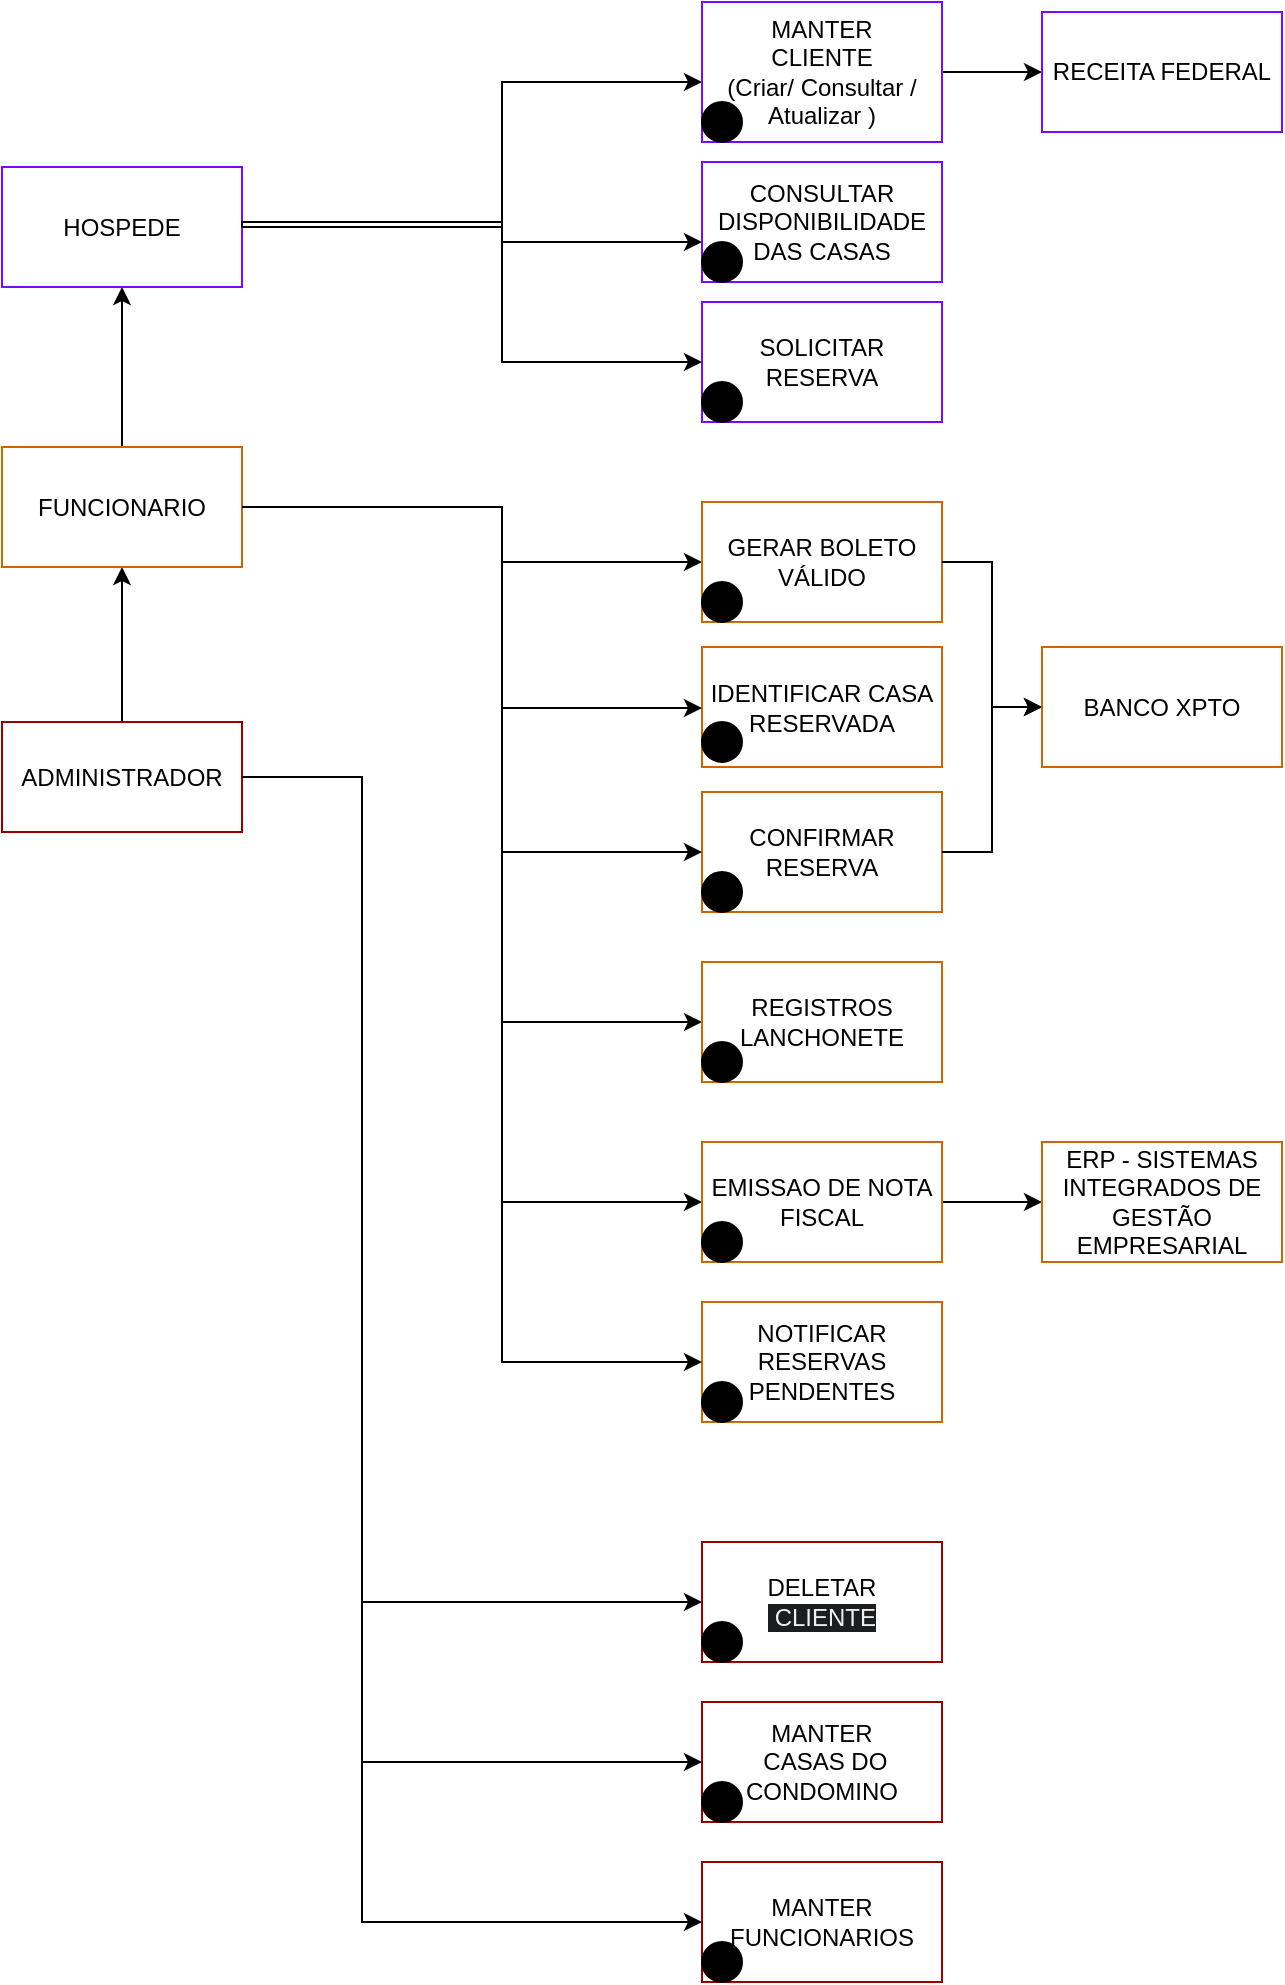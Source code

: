 <mxfile version="24.0.4" type="device">
  <diagram name="v2.1" id="9f3W9VO9dHgqnGIH7AgD">
    <mxGraphModel dx="818" dy="1060" grid="1" gridSize="10" guides="1" tooltips="1" connect="1" arrows="1" fold="1" page="1" pageScale="1" pageWidth="1100" pageHeight="850" background="none" math="0" shadow="0">
      <root>
        <mxCell id="Ho6uRe960rDuoMjPk8a8-0" />
        <mxCell id="Ho6uRe960rDuoMjPk8a8-1" parent="Ho6uRe960rDuoMjPk8a8-0" />
        <mxCell id="Ho6uRe960rDuoMjPk8a8-2" value="" style="edgeStyle=orthogonalEdgeStyle;rounded=0;orthogonalLoop=1;jettySize=auto;html=1;" parent="Ho6uRe960rDuoMjPk8a8-1" source="Ho6uRe960rDuoMjPk8a8-4" target="Ho6uRe960rDuoMjPk8a8-9" edge="1">
          <mxGeometry relative="1" as="geometry" />
        </mxCell>
        <mxCell id="Ho6uRe960rDuoMjPk8a8-3" value="" style="edgeStyle=orthogonalEdgeStyle;rounded=0;orthogonalLoop=1;jettySize=auto;html=1;entryX=0;entryY=0.5;entryDx=0;entryDy=0;" parent="Ho6uRe960rDuoMjPk8a8-1" source="Ho6uRe960rDuoMjPk8a8-4" target="Ho6uRe960rDuoMjPk8a8-16" edge="1">
          <mxGeometry relative="1" as="geometry">
            <Array as="points">
              <mxPoint x="260" y="458" />
              <mxPoint x="260" y="870" />
            </Array>
          </mxGeometry>
        </mxCell>
        <mxCell id="Ho6uRe960rDuoMjPk8a8-4" value="ADMINISTRADOR" style="rounded=0;whiteSpace=wrap;html=1;strokeColor=#990000;" parent="Ho6uRe960rDuoMjPk8a8-1" vertex="1">
          <mxGeometry x="80" y="430" width="120" height="55" as="geometry" />
        </mxCell>
        <mxCell id="Ho6uRe960rDuoMjPk8a8-5" value="" style="edgeStyle=orthogonalEdgeStyle;rounded=0;orthogonalLoop=1;jettySize=auto;html=1;" parent="Ho6uRe960rDuoMjPk8a8-1" source="Ho6uRe960rDuoMjPk8a8-9" target="Ho6uRe960rDuoMjPk8a8-11" edge="1">
          <mxGeometry relative="1" as="geometry" />
        </mxCell>
        <mxCell id="Ho6uRe960rDuoMjPk8a8-6" value="" style="edgeStyle=orthogonalEdgeStyle;rounded=0;orthogonalLoop=1;jettySize=auto;html=1;entryX=0;entryY=0.5;entryDx=0;entryDy=0;" parent="Ho6uRe960rDuoMjPk8a8-1" source="Ho6uRe960rDuoMjPk8a8-9" target="Ho6uRe960rDuoMjPk8a8-19" edge="1">
          <mxGeometry relative="1" as="geometry">
            <Array as="points">
              <mxPoint x="330" y="323" />
              <mxPoint x="330" y="350" />
            </Array>
          </mxGeometry>
        </mxCell>
        <mxCell id="Ho6uRe960rDuoMjPk8a8-7" value="" style="edgeStyle=orthogonalEdgeStyle;rounded=0;orthogonalLoop=1;jettySize=auto;html=1;entryX=0;entryY=0.5;entryDx=0;entryDy=0;" parent="Ho6uRe960rDuoMjPk8a8-1" source="Ho6uRe960rDuoMjPk8a8-9" target="Ho6uRe960rDuoMjPk8a8-24" edge="1">
          <mxGeometry relative="1" as="geometry">
            <Array as="points">
              <mxPoint x="330" y="323" />
              <mxPoint x="330" y="580" />
            </Array>
          </mxGeometry>
        </mxCell>
        <mxCell id="Ho6uRe960rDuoMjPk8a8-8" value="" style="edgeStyle=orthogonalEdgeStyle;rounded=0;orthogonalLoop=1;jettySize=auto;html=1;entryX=0;entryY=0.5;entryDx=0;entryDy=0;" parent="Ho6uRe960rDuoMjPk8a8-1" source="Ho6uRe960rDuoMjPk8a8-9" target="Ho6uRe960rDuoMjPk8a8-26" edge="1">
          <mxGeometry relative="1" as="geometry">
            <Array as="points">
              <mxPoint x="330" y="323" />
              <mxPoint x="330" y="670" />
            </Array>
          </mxGeometry>
        </mxCell>
        <mxCell id="Ho6uRe960rDuoMjPk8a8-9" value="FUNCIONARIO" style="whiteSpace=wrap;html=1;rounded=0;strokeColor=#CC6600;" parent="Ho6uRe960rDuoMjPk8a8-1" vertex="1">
          <mxGeometry x="80" y="292.5" width="120" height="60" as="geometry" />
        </mxCell>
        <mxCell id="Ho6uRe960rDuoMjPk8a8-10" value="" style="edgeStyle=orthogonalEdgeStyle;rounded=0;orthogonalLoop=1;jettySize=auto;html=1;" parent="Ho6uRe960rDuoMjPk8a8-1" source="Ho6uRe960rDuoMjPk8a8-11" target="Ho6uRe960rDuoMjPk8a8-13" edge="1">
          <mxGeometry relative="1" as="geometry">
            <Array as="points">
              <mxPoint x="330" y="183" />
              <mxPoint x="330" y="110" />
            </Array>
          </mxGeometry>
        </mxCell>
        <mxCell id="Ho6uRe960rDuoMjPk8a8-11" value="HOSPEDE" style="whiteSpace=wrap;html=1;rounded=0;strokeColor=#780AFF;" parent="Ho6uRe960rDuoMjPk8a8-1" vertex="1">
          <mxGeometry x="80" y="152.5" width="120" height="60" as="geometry" />
        </mxCell>
        <mxCell id="Ho6uRe960rDuoMjPk8a8-12" value="" style="edgeStyle=orthogonalEdgeStyle;rounded=0;orthogonalLoop=1;jettySize=auto;html=1;" parent="Ho6uRe960rDuoMjPk8a8-1" source="Ho6uRe960rDuoMjPk8a8-13" target="Ho6uRe960rDuoMjPk8a8-30" edge="1">
          <mxGeometry relative="1" as="geometry" />
        </mxCell>
        <mxCell id="Ho6uRe960rDuoMjPk8a8-13" value="&lt;div&gt;MANTER&lt;/div&gt;&lt;div&gt;CLIENTE&lt;br&gt;(Criar/ Consultar / Atualizar )&lt;/div&gt;" style="whiteSpace=wrap;html=1;rounded=0;strokeColor=#780AFF;" parent="Ho6uRe960rDuoMjPk8a8-1" vertex="1">
          <mxGeometry x="430" y="70" width="120" height="70" as="geometry" />
        </mxCell>
        <mxCell id="Ho6uRe960rDuoMjPk8a8-14" value="CONSULTAR DISPONIBILIDADE DAS CASAS" style="whiteSpace=wrap;html=1;rounded=0;strokeColor=#780AFF;" parent="Ho6uRe960rDuoMjPk8a8-1" vertex="1">
          <mxGeometry x="430" y="150" width="120" height="60" as="geometry" />
        </mxCell>
        <mxCell id="Ho6uRe960rDuoMjPk8a8-15" value="" style="edgeStyle=orthogonalEdgeStyle;rounded=0;orthogonalLoop=1;jettySize=auto;html=1;exitX=1;exitY=0.5;exitDx=0;exitDy=0;entryX=0;entryY=0.5;entryDx=0;entryDy=0;" parent="Ho6uRe960rDuoMjPk8a8-1" source="Ho6uRe960rDuoMjPk8a8-11" edge="1">
          <mxGeometry relative="1" as="geometry">
            <mxPoint x="200" y="192.5" as="sourcePoint" />
            <mxPoint x="430.0" y="190" as="targetPoint" />
            <Array as="points">
              <mxPoint x="200" y="180" />
              <mxPoint x="330" y="180" />
              <mxPoint x="330" y="190" />
            </Array>
          </mxGeometry>
        </mxCell>
        <mxCell id="Ho6uRe960rDuoMjPk8a8-16" value="&lt;div&gt;DELETAR&lt;br&gt;&lt;/div&gt;&lt;div style=&quot;border-color: rgb(0, 0, 0); color: rgb(240, 240, 240); font-family: Helvetica; font-size: 12px; font-style: normal; font-variant-ligatures: normal; font-variant-caps: normal; font-weight: 400; letter-spacing: normal; orphans: 2; text-align: center; text-indent: 0px; text-transform: none; widows: 2; word-spacing: 0px; -webkit-text-stroke-width: 0px; white-space: normal; background-color: rgb(27, 29, 30); text-decoration-thickness: initial; text-decoration-style: initial; text-decoration-color: initial;&quot;&gt;&amp;nbsp;CLIENTE&lt;/div&gt;" style="whiteSpace=wrap;html=1;rounded=0;strokeColor=#990000;" parent="Ho6uRe960rDuoMjPk8a8-1" vertex="1">
          <mxGeometry x="430" y="840" width="120" height="60" as="geometry" />
        </mxCell>
        <mxCell id="Ho6uRe960rDuoMjPk8a8-17" value="MANTER&lt;div&gt;&amp;nbsp;CASAS DO CONDOMINO&lt;/div&gt;" style="whiteSpace=wrap;html=1;rounded=0;strokeColor=#990000;" parent="Ho6uRe960rDuoMjPk8a8-1" vertex="1">
          <mxGeometry x="430" y="920" width="120" height="60" as="geometry" />
        </mxCell>
        <mxCell id="Ho6uRe960rDuoMjPk8a8-18" value="" style="edgeStyle=orthogonalEdgeStyle;rounded=0;orthogonalLoop=1;jettySize=auto;html=1;entryX=0;entryY=0.5;entryDx=0;entryDy=0;exitX=1;exitY=0.5;exitDx=0;exitDy=0;" parent="Ho6uRe960rDuoMjPk8a8-1" source="Ho6uRe960rDuoMjPk8a8-4" target="Ho6uRe960rDuoMjPk8a8-17" edge="1">
          <mxGeometry relative="1" as="geometry">
            <mxPoint x="210" y="468" as="sourcePoint" />
            <mxPoint x="440" y="468" as="targetPoint" />
            <Array as="points">
              <mxPoint x="260" y="458" />
              <mxPoint x="260" y="950" />
            </Array>
          </mxGeometry>
        </mxCell>
        <mxCell id="Ho6uRe960rDuoMjPk8a8-19" value="GERAR BOLETO VÁLIDO" style="whiteSpace=wrap;html=1;rounded=0;strokeColor=#CC6600;" parent="Ho6uRe960rDuoMjPk8a8-1" vertex="1">
          <mxGeometry x="430" y="320" width="120" height="60" as="geometry" />
        </mxCell>
        <mxCell id="Ho6uRe960rDuoMjPk8a8-20" value="" style="edgeStyle=orthogonalEdgeStyle;rounded=0;orthogonalLoop=1;jettySize=auto;html=1;exitX=1;exitY=0.5;exitDx=0;exitDy=0;entryX=0;entryY=0.5;entryDx=0;entryDy=0;" parent="Ho6uRe960rDuoMjPk8a8-1" source="Ho6uRe960rDuoMjPk8a8-19" target="Ho6uRe960rDuoMjPk8a8-28" edge="1">
          <mxGeometry relative="1" as="geometry" />
        </mxCell>
        <mxCell id="Ho6uRe960rDuoMjPk8a8-21" value="IDENTIFICAR CASA RESERVADA" style="whiteSpace=wrap;html=1;rounded=0;strokeColor=#CC6600;" parent="Ho6uRe960rDuoMjPk8a8-1" vertex="1">
          <mxGeometry x="430" y="392.5" width="120" height="60" as="geometry" />
        </mxCell>
        <mxCell id="Ho6uRe960rDuoMjPk8a8-22" value="CONFIRMAR RESERVA" style="whiteSpace=wrap;html=1;rounded=0;strokeColor=#CC6600;" parent="Ho6uRe960rDuoMjPk8a8-1" vertex="1">
          <mxGeometry x="430" y="465" width="120" height="60" as="geometry" />
        </mxCell>
        <mxCell id="Ho6uRe960rDuoMjPk8a8-23" value="" style="edgeStyle=orthogonalEdgeStyle;rounded=0;orthogonalLoop=1;jettySize=auto;html=1;entryX=0;entryY=0.5;entryDx=0;entryDy=0;exitX=1;exitY=0.5;exitDx=0;exitDy=0;" parent="Ho6uRe960rDuoMjPk8a8-1" source="Ho6uRe960rDuoMjPk8a8-9" target="Ho6uRe960rDuoMjPk8a8-22" edge="1">
          <mxGeometry relative="1" as="geometry">
            <mxPoint x="210" y="333" as="sourcePoint" />
            <mxPoint x="440" y="320" as="targetPoint" />
            <Array as="points">
              <mxPoint x="330" y="323" />
              <mxPoint x="330" y="495" />
            </Array>
          </mxGeometry>
        </mxCell>
        <mxCell id="Ho6uRe960rDuoMjPk8a8-24" value="REGISTROS LANCHONETE" style="whiteSpace=wrap;html=1;rounded=0;strokeColor=#CC6600;" parent="Ho6uRe960rDuoMjPk8a8-1" vertex="1">
          <mxGeometry x="430" y="550" width="120" height="60" as="geometry" />
        </mxCell>
        <mxCell id="Ho6uRe960rDuoMjPk8a8-25" value="" style="edgeStyle=orthogonalEdgeStyle;rounded=0;orthogonalLoop=1;jettySize=auto;html=1;" parent="Ho6uRe960rDuoMjPk8a8-1" source="Ho6uRe960rDuoMjPk8a8-26" target="Ho6uRe960rDuoMjPk8a8-31" edge="1">
          <mxGeometry relative="1" as="geometry" />
        </mxCell>
        <mxCell id="Ho6uRe960rDuoMjPk8a8-26" value="EMISSAO DE NOTA FISCAL" style="whiteSpace=wrap;html=1;rounded=0;strokeColor=#CC6600;" parent="Ho6uRe960rDuoMjPk8a8-1" vertex="1">
          <mxGeometry x="430" y="640" width="120" height="60" as="geometry" />
        </mxCell>
        <mxCell id="Ho6uRe960rDuoMjPk8a8-27" value="" style="edgeStyle=orthogonalEdgeStyle;rounded=0;orthogonalLoop=1;jettySize=auto;html=1;entryX=0;entryY=0.5;entryDx=0;entryDy=0;exitX=1;exitY=0.5;exitDx=0;exitDy=0;" parent="Ho6uRe960rDuoMjPk8a8-1" source="Ho6uRe960rDuoMjPk8a8-9" target="Ho6uRe960rDuoMjPk8a8-21" edge="1">
          <mxGeometry relative="1" as="geometry">
            <mxPoint x="210" y="333" as="sourcePoint" />
            <mxPoint x="440" y="290" as="targetPoint" />
            <Array as="points">
              <mxPoint x="330" y="323" />
              <mxPoint x="330" y="423" />
              <mxPoint x="430" y="423" />
            </Array>
          </mxGeometry>
        </mxCell>
        <mxCell id="Ho6uRe960rDuoMjPk8a8-28" value="BANCO XPTO" style="whiteSpace=wrap;html=1;strokeColor=#CC6600;rounded=0;" parent="Ho6uRe960rDuoMjPk8a8-1" vertex="1">
          <mxGeometry x="600" y="392.5" width="120" height="60" as="geometry" />
        </mxCell>
        <mxCell id="Ho6uRe960rDuoMjPk8a8-29" value="" style="edgeStyle=orthogonalEdgeStyle;rounded=0;orthogonalLoop=1;jettySize=auto;html=1;exitX=1;exitY=0.5;exitDx=0;exitDy=0;entryX=0;entryY=0.5;entryDx=0;entryDy=0;" parent="Ho6uRe960rDuoMjPk8a8-1" source="Ho6uRe960rDuoMjPk8a8-22" target="Ho6uRe960rDuoMjPk8a8-28" edge="1">
          <mxGeometry relative="1" as="geometry">
            <mxPoint x="560" y="363" as="sourcePoint" />
            <mxPoint x="680" y="363" as="targetPoint" />
          </mxGeometry>
        </mxCell>
        <mxCell id="Ho6uRe960rDuoMjPk8a8-30" value="RECEITA FEDERAL" style="whiteSpace=wrap;html=1;strokeColor=#780AFF;rounded=0;" parent="Ho6uRe960rDuoMjPk8a8-1" vertex="1">
          <mxGeometry x="600" y="75" width="120" height="60" as="geometry" />
        </mxCell>
        <mxCell id="Ho6uRe960rDuoMjPk8a8-31" value="ERP - SISTEMAS INTEGRADOS DE GESTÃO EMPRESARIAL" style="whiteSpace=wrap;html=1;strokeColor=#CC6600;rounded=0;" parent="Ho6uRe960rDuoMjPk8a8-1" vertex="1">
          <mxGeometry x="600" y="640" width="120" height="60" as="geometry" />
        </mxCell>
        <mxCell id="Ho6uRe960rDuoMjPk8a8-32" value="SOLICITAR RESERVA" style="whiteSpace=wrap;html=1;rounded=0;strokeColor=#780AFF;" parent="Ho6uRe960rDuoMjPk8a8-1" vertex="1">
          <mxGeometry x="430" y="220" width="120" height="60" as="geometry" />
        </mxCell>
        <mxCell id="Ho6uRe960rDuoMjPk8a8-33" value="" style="edgeStyle=orthogonalEdgeStyle;rounded=0;orthogonalLoop=1;jettySize=auto;html=1;exitX=1;exitY=0.5;exitDx=0;exitDy=0;entryX=0;entryY=0.5;entryDx=0;entryDy=0;" parent="Ho6uRe960rDuoMjPk8a8-1" source="Ho6uRe960rDuoMjPk8a8-11" target="Ho6uRe960rDuoMjPk8a8-32" edge="1">
          <mxGeometry relative="1" as="geometry">
            <mxPoint x="210" y="193" as="sourcePoint" />
            <mxPoint x="440.0" y="200" as="targetPoint" />
            <Array as="points">
              <mxPoint x="330" y="183" />
              <mxPoint x="330" y="250" />
            </Array>
          </mxGeometry>
        </mxCell>
        <mxCell id="Ho6uRe960rDuoMjPk8a8-34" value="NOTIFICAR RESERVAS PENDENTES" style="whiteSpace=wrap;html=1;rounded=0;strokeColor=#CC6600;" parent="Ho6uRe960rDuoMjPk8a8-1" vertex="1">
          <mxGeometry x="430" y="720" width="120" height="60" as="geometry" />
        </mxCell>
        <mxCell id="Ho6uRe960rDuoMjPk8a8-35" value="" style="edgeStyle=orthogonalEdgeStyle;rounded=0;orthogonalLoop=1;jettySize=auto;html=1;entryX=0;entryY=0.5;entryDx=0;entryDy=0;exitX=1;exitY=0.5;exitDx=0;exitDy=0;" parent="Ho6uRe960rDuoMjPk8a8-1" source="Ho6uRe960rDuoMjPk8a8-9" target="Ho6uRe960rDuoMjPk8a8-34" edge="1">
          <mxGeometry relative="1" as="geometry">
            <Array as="points">
              <mxPoint x="330" y="323" />
              <mxPoint x="330" y="750" />
            </Array>
            <mxPoint x="210" y="333" as="sourcePoint" />
            <mxPoint x="450" y="680" as="targetPoint" />
          </mxGeometry>
        </mxCell>
        <mxCell id="Ho6uRe960rDuoMjPk8a8-36" value="&lt;div&gt;MANTER&lt;/div&gt;FUNCIONARIOS" style="whiteSpace=wrap;html=1;rounded=0;strokeColor=#990000;" parent="Ho6uRe960rDuoMjPk8a8-1" vertex="1">
          <mxGeometry x="430" y="1000" width="120" height="60" as="geometry" />
        </mxCell>
        <mxCell id="Ho6uRe960rDuoMjPk8a8-37" value="" style="edgeStyle=orthogonalEdgeStyle;rounded=0;orthogonalLoop=1;jettySize=auto;html=1;entryX=0;entryY=0.5;entryDx=0;entryDy=0;exitX=1;exitY=0.5;exitDx=0;exitDy=0;" parent="Ho6uRe960rDuoMjPk8a8-1" source="Ho6uRe960rDuoMjPk8a8-4" target="Ho6uRe960rDuoMjPk8a8-36" edge="1">
          <mxGeometry relative="1" as="geometry">
            <mxPoint x="210" y="468" as="sourcePoint" />
            <mxPoint x="450" y="960" as="targetPoint" />
            <Array as="points">
              <mxPoint x="260" y="458" />
              <mxPoint x="260" y="1030" />
            </Array>
          </mxGeometry>
        </mxCell>
        <mxCell id="Ho6uRe960rDuoMjPk8a8-38" value="1" style="ellipse;whiteSpace=wrap;html=1;aspect=fixed;fillColor=#000000;" parent="Ho6uRe960rDuoMjPk8a8-1" vertex="1">
          <mxGeometry x="430" y="120" width="20" height="20" as="geometry" />
        </mxCell>
        <mxCell id="Ho6uRe960rDuoMjPk8a8-39" value="2" style="ellipse;whiteSpace=wrap;html=1;aspect=fixed;fillColor=#000000;" parent="Ho6uRe960rDuoMjPk8a8-1" vertex="1">
          <mxGeometry x="430" y="190" width="20" height="20" as="geometry" />
        </mxCell>
        <mxCell id="Ho6uRe960rDuoMjPk8a8-40" value="3" style="ellipse;whiteSpace=wrap;html=1;aspect=fixed;fillColor=#000000;fontStyle=1" parent="Ho6uRe960rDuoMjPk8a8-1" vertex="1">
          <mxGeometry x="430" y="260" width="20" height="20" as="geometry" />
        </mxCell>
        <mxCell id="Ho6uRe960rDuoMjPk8a8-41" value="4" style="ellipse;whiteSpace=wrap;html=1;aspect=fixed;fillColor=#000000;fontStyle=1" parent="Ho6uRe960rDuoMjPk8a8-1" vertex="1">
          <mxGeometry x="430" y="360" width="20" height="20" as="geometry" />
        </mxCell>
        <mxCell id="Ho6uRe960rDuoMjPk8a8-42" value="5" style="ellipse;whiteSpace=wrap;html=1;aspect=fixed;fillColor=#000000;fontStyle=1" parent="Ho6uRe960rDuoMjPk8a8-1" vertex="1">
          <mxGeometry x="430" y="430" width="20" height="20" as="geometry" />
        </mxCell>
        <mxCell id="Ho6uRe960rDuoMjPk8a8-43" value="6" style="ellipse;whiteSpace=wrap;html=1;aspect=fixed;fillColor=#000000;fontStyle=1" parent="Ho6uRe960rDuoMjPk8a8-1" vertex="1">
          <mxGeometry x="430" y="505" width="20" height="20" as="geometry" />
        </mxCell>
        <mxCell id="Ho6uRe960rDuoMjPk8a8-44" value="7" style="ellipse;whiteSpace=wrap;html=1;aspect=fixed;fillColor=#000000;fontStyle=1" parent="Ho6uRe960rDuoMjPk8a8-1" vertex="1">
          <mxGeometry x="430" y="590" width="20" height="20" as="geometry" />
        </mxCell>
        <mxCell id="Ho6uRe960rDuoMjPk8a8-45" value="8" style="ellipse;whiteSpace=wrap;html=1;aspect=fixed;fillColor=#000000;fontStyle=1" parent="Ho6uRe960rDuoMjPk8a8-1" vertex="1">
          <mxGeometry x="430" y="680" width="20" height="20" as="geometry" />
        </mxCell>
        <mxCell id="Ho6uRe960rDuoMjPk8a8-46" value="9" style="ellipse;whiteSpace=wrap;html=1;aspect=fixed;fillColor=#000000;fontStyle=1" parent="Ho6uRe960rDuoMjPk8a8-1" vertex="1">
          <mxGeometry x="430" y="760" width="20" height="20" as="geometry" />
        </mxCell>
        <mxCell id="Ho6uRe960rDuoMjPk8a8-47" value="1.1" style="ellipse;whiteSpace=wrap;html=1;aspect=fixed;fillColor=#000000;fontStyle=1" parent="Ho6uRe960rDuoMjPk8a8-1" vertex="1">
          <mxGeometry x="430" y="880" width="20" height="20" as="geometry" />
        </mxCell>
        <mxCell id="Ho6uRe960rDuoMjPk8a8-48" value="10" style="ellipse;whiteSpace=wrap;html=1;aspect=fixed;fillColor=#000000;fontStyle=1" parent="Ho6uRe960rDuoMjPk8a8-1" vertex="1">
          <mxGeometry x="430" y="960" width="20" height="20" as="geometry" />
        </mxCell>
        <mxCell id="Ho6uRe960rDuoMjPk8a8-49" value="11" style="ellipse;whiteSpace=wrap;html=1;aspect=fixed;fillColor=#000000;fontStyle=1" parent="Ho6uRe960rDuoMjPk8a8-1" vertex="1">
          <mxGeometry x="430" y="1040" width="20" height="20" as="geometry" />
        </mxCell>
      </root>
    </mxGraphModel>
  </diagram>
</mxfile>
